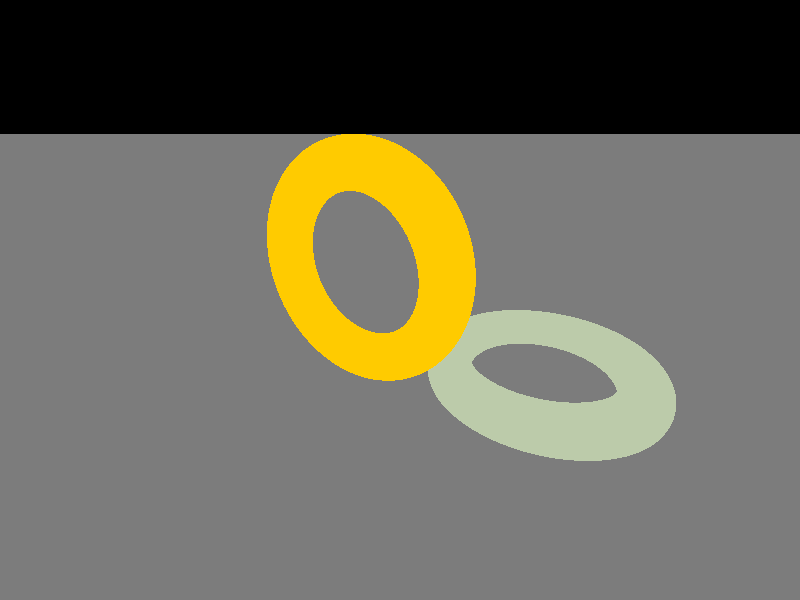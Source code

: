 // PoVRay 3.7 Scene File "torus.pov"
// autor:  Walber Mota, 15-Abril-2024
//--------------------------------------------------------------------------

#version 3.7;
global_settings{ assumed_gamma 1.0 }
#default{ finish{ ambient 0.1 diffuse 0.9 }} 

//--------------------------------------------------------------------------
#include "colors.inc"
#include "textures.inc"

// camera ------------------------------------------------------------------
#declare Camera_0 = camera {/*ultra_wide_angle*/ angle 75      // front view
                            location  <0.0 , 1.0 ,-3.0>
                            right     x*image_width/image_height
                            look_at   <0.0 , 1.0 , 0.0>}
#declare Camera_1 = camera {/*ultra_wide_angle*/ angle 90   // diagonal view
                            location  <2.0 , 2.5 ,-3.0>
                            right     x*image_width/image_height
                            look_at   <0.0 , 1.0 , 0.0>}
#declare Camera_2 = camera {/*ultra_wide_angle*/ angle 90 // right side view
                            location  <3.0 , 1.0 , 0.0>
                            right     x*image_width/image_height
                            look_at   <0.0 , 1.0 , 0.0>}
#declare Camera_3 = camera {/*ultra_wide_angle*/ angle 90        // top view
                            location  <0.0 , 3.0 ,-0.001>
                            right     x*image_width/image_height
                            look_at   <0.0 , 1.0 , 0.0>}
camera{Camera_1}

// sun ---------------------------------------------------------------------
light_source{<1500,2500,-2500> color White}

// sky ---------------------------------------------------------------------


// Terreno ----------------------------------
/*
plane{ <0,1,0>, -2
       texture{
          pigment{ color rgb<0.20,0.45,0>}
          normal { bumps 0.75 scale 0.015 }
          finish { phong 0.5 }
       } // Fim da textura
     } // Fim do plano (terreno)
*/
// sea ---------------------------------------------------------------------
plane{<0,1,0>, 0 
       texture{Polished_Chrome
               normal { crackle 0.15 scale <0.35,0.25,0.25> turbulence 0.5 } 
               finish { reflection 0.60}}}

//--------------------------------------------------------------------------
//---------------------------- objetos em cena ----------------------------
//--------------------------------------------------------------------------
torus{ 1.00, 0.25
       //rotate<0,0,0>
       translate< 1.2, 0.1,1>
       texture{
         pigment{ color rgb<0.5,0.6,0.4>} 
         finish { phong 1} 
       }
     }

torus{ 1.00, 0.25
       rotate<90,0,0>
       translate<-0.5, 1+0.25,0 >
       texture{
          pigment{ color rgb<1,0.6,0>} 
          finish { phong 1} 
       } 
     }